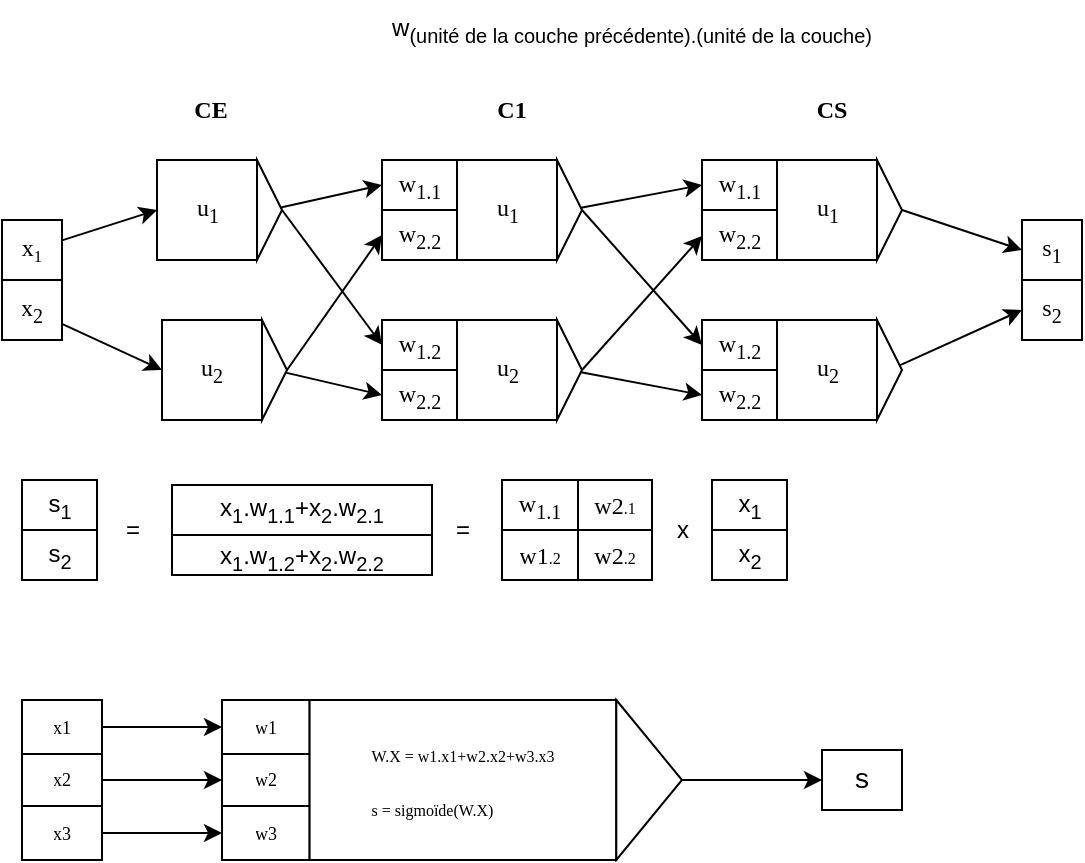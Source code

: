 <mxfile version="24.3.0" type="github">
  <diagram id="C5RBs43oDa-KdzZeNtuy" name="Page-1">
    <mxGraphModel dx="781" dy="423" grid="1" gridSize="10" guides="1" tooltips="1" connect="1" arrows="1" fold="1" page="1" pageScale="1" pageWidth="1169" pageHeight="827" math="1" shadow="0">
      <root>
        <mxCell id="WIyWlLk6GJQsqaUBKTNV-0" />
        <mxCell id="WIyWlLk6GJQsqaUBKTNV-1" parent="WIyWlLk6GJQsqaUBKTNV-0" />
        <mxCell id="LLCsSia3MjpJeiBKYf-Y-119" value="" style="shape=table;startSize=0;container=1;collapsible=0;childLayout=tableLayout;fontFamily=Verdana;fontSize=9;" vertex="1" parent="WIyWlLk6GJQsqaUBKTNV-1">
          <mxGeometry x="40" y="350" width="40" height="80" as="geometry" />
        </mxCell>
        <mxCell id="LLCsSia3MjpJeiBKYf-Y-120" value="" style="shape=tableRow;horizontal=0;startSize=0;swimlaneHead=0;swimlaneBody=0;strokeColor=inherit;top=0;left=0;bottom=0;right=0;collapsible=0;dropTarget=0;fillColor=none;points=[[0,0.5],[1,0.5]];portConstraint=eastwest;fontFamily=Verdana;fontSize=9;" vertex="1" parent="LLCsSia3MjpJeiBKYf-Y-119">
          <mxGeometry width="40" height="27" as="geometry" />
        </mxCell>
        <mxCell id="LLCsSia3MjpJeiBKYf-Y-121" value="x1" style="shape=partialRectangle;html=1;whiteSpace=wrap;connectable=0;strokeColor=inherit;overflow=hidden;fillColor=none;top=0;left=0;bottom=0;right=0;pointerEvents=1;fontFamily=Verdana;fontSize=9;" vertex="1" parent="LLCsSia3MjpJeiBKYf-Y-120">
          <mxGeometry width="40" height="27" as="geometry">
            <mxRectangle width="40" height="27" as="alternateBounds" />
          </mxGeometry>
        </mxCell>
        <mxCell id="LLCsSia3MjpJeiBKYf-Y-122" value="" style="shape=tableRow;horizontal=0;startSize=0;swimlaneHead=0;swimlaneBody=0;strokeColor=inherit;top=0;left=0;bottom=0;right=0;collapsible=0;dropTarget=0;fillColor=none;points=[[0,0.5],[1,0.5]];portConstraint=eastwest;fontFamily=Verdana;fontSize=9;" vertex="1" parent="LLCsSia3MjpJeiBKYf-Y-119">
          <mxGeometry y="27" width="40" height="26" as="geometry" />
        </mxCell>
        <mxCell id="LLCsSia3MjpJeiBKYf-Y-123" value="x2" style="shape=partialRectangle;html=1;whiteSpace=wrap;connectable=0;strokeColor=inherit;overflow=hidden;fillColor=none;top=0;left=0;bottom=0;right=0;pointerEvents=1;fontFamily=Verdana;fontSize=9;" vertex="1" parent="LLCsSia3MjpJeiBKYf-Y-122">
          <mxGeometry width="40" height="26" as="geometry">
            <mxRectangle width="40" height="26" as="alternateBounds" />
          </mxGeometry>
        </mxCell>
        <mxCell id="LLCsSia3MjpJeiBKYf-Y-124" value="" style="shape=tableRow;horizontal=0;startSize=0;swimlaneHead=0;swimlaneBody=0;strokeColor=inherit;top=0;left=0;bottom=0;right=0;collapsible=0;dropTarget=0;fillColor=none;points=[[0,0.5],[1,0.5]];portConstraint=eastwest;fontFamily=Verdana;fontSize=9;" vertex="1" parent="LLCsSia3MjpJeiBKYf-Y-119">
          <mxGeometry y="53" width="40" height="27" as="geometry" />
        </mxCell>
        <mxCell id="LLCsSia3MjpJeiBKYf-Y-125" value="x3" style="shape=partialRectangle;html=1;whiteSpace=wrap;connectable=0;strokeColor=inherit;overflow=hidden;fillColor=none;top=0;left=0;bottom=0;right=0;pointerEvents=1;fontFamily=Verdana;fontSize=9;" vertex="1" parent="LLCsSia3MjpJeiBKYf-Y-124">
          <mxGeometry width="40" height="27" as="geometry">
            <mxRectangle width="40" height="27" as="alternateBounds" />
          </mxGeometry>
        </mxCell>
        <mxCell id="LLCsSia3MjpJeiBKYf-Y-157" style="edgeStyle=none;rounded=0;orthogonalLoop=1;jettySize=auto;html=1;entryX=0;entryY=0.5;entryDx=0;entryDy=0;fontFamily=Verdana;" edge="1" parent="WIyWlLk6GJQsqaUBKTNV-1" target="LLCsSia3MjpJeiBKYf-Y-154">
          <mxGeometry relative="1" as="geometry">
            <mxPoint x="360" y="390" as="sourcePoint" />
          </mxGeometry>
        </mxCell>
        <mxCell id="LLCsSia3MjpJeiBKYf-Y-143" style="edgeStyle=none;rounded=0;orthogonalLoop=1;jettySize=auto;html=1;entryX=0;entryY=0.5;entryDx=0;entryDy=0;fontFamily=Verdana;" edge="1" parent="WIyWlLk6GJQsqaUBKTNV-1" source="LLCsSia3MjpJeiBKYf-Y-120" target="LLCsSia3MjpJeiBKYf-Y-132">
          <mxGeometry relative="1" as="geometry" />
        </mxCell>
        <mxCell id="LLCsSia3MjpJeiBKYf-Y-144" style="edgeStyle=none;rounded=0;orthogonalLoop=1;jettySize=auto;html=1;entryX=0;entryY=0.5;entryDx=0;entryDy=0;fontFamily=Verdana;" edge="1" parent="WIyWlLk6GJQsqaUBKTNV-1" source="LLCsSia3MjpJeiBKYf-Y-122" target="LLCsSia3MjpJeiBKYf-Y-134">
          <mxGeometry relative="1" as="geometry" />
        </mxCell>
        <mxCell id="LLCsSia3MjpJeiBKYf-Y-145" style="edgeStyle=none;rounded=0;orthogonalLoop=1;jettySize=auto;html=1;entryX=0;entryY=0.5;entryDx=0;entryDy=0;fontFamily=Verdana;" edge="1" parent="WIyWlLk6GJQsqaUBKTNV-1" source="LLCsSia3MjpJeiBKYf-Y-124" target="LLCsSia3MjpJeiBKYf-Y-136">
          <mxGeometry relative="1" as="geometry" />
        </mxCell>
        <mxCell id="LLCsSia3MjpJeiBKYf-Y-153" value="" style="shape=table;startSize=0;container=1;collapsible=0;childLayout=tableLayout;fontFamily=Verdana;" vertex="1" parent="WIyWlLk6GJQsqaUBKTNV-1">
          <mxGeometry x="440" y="375" width="40" height="30" as="geometry" />
        </mxCell>
        <mxCell id="LLCsSia3MjpJeiBKYf-Y-154" value="" style="shape=tableRow;horizontal=0;startSize=0;swimlaneHead=0;swimlaneBody=0;strokeColor=inherit;top=0;left=0;bottom=0;right=0;collapsible=0;dropTarget=0;fillColor=none;points=[[0,0.5],[1,0.5]];portConstraint=eastwest;fontFamily=Verdana;" vertex="1" parent="LLCsSia3MjpJeiBKYf-Y-153">
          <mxGeometry width="40" height="30" as="geometry" />
        </mxCell>
        <mxCell id="LLCsSia3MjpJeiBKYf-Y-155" value="&lt;span style=&quot;font-family: SFMono-Regular, Menlo, Monaco, Consolas, &amp;quot;Liberation Mono&amp;quot;, &amp;quot;Courier New&amp;quot;, monospace; font-size: 14px; text-align: left; background-color: rgb(255, 255, 255);&quot;&gt;s&lt;/span&gt;" style="shape=partialRectangle;html=1;whiteSpace=wrap;connectable=0;strokeColor=inherit;overflow=hidden;fillColor=none;top=0;left=0;bottom=0;right=0;pointerEvents=1;fontFamily=Verdana;" vertex="1" parent="LLCsSia3MjpJeiBKYf-Y-154">
          <mxGeometry width="40" height="30" as="geometry">
            <mxRectangle width="40" height="30" as="alternateBounds" />
          </mxGeometry>
        </mxCell>
        <mxCell id="LLCsSia3MjpJeiBKYf-Y-158" value="" style="group;fontFamily=Verdana;" vertex="1" connectable="0" parent="WIyWlLk6GJQsqaUBKTNV-1">
          <mxGeometry x="220" y="80" width="100" height="50" as="geometry" />
        </mxCell>
        <mxCell id="LLCsSia3MjpJeiBKYf-Y-146" value="" style="shape=table;startSize=0;container=1;collapsible=0;childLayout=tableLayout;fontFamily=Verdana;" vertex="1" parent="LLCsSia3MjpJeiBKYf-Y-158">
          <mxGeometry width="37.5" height="50" as="geometry" />
        </mxCell>
        <mxCell id="LLCsSia3MjpJeiBKYf-Y-147" value="" style="shape=tableRow;horizontal=0;startSize=0;swimlaneHead=0;swimlaneBody=0;strokeColor=inherit;top=0;left=0;bottom=0;right=0;collapsible=0;dropTarget=0;fillColor=none;points=[[0,0.5],[1,0.5]];portConstraint=eastwest;fontFamily=Verdana;" vertex="1" parent="LLCsSia3MjpJeiBKYf-Y-146">
          <mxGeometry width="37.5" height="25" as="geometry" />
        </mxCell>
        <mxCell id="LLCsSia3MjpJeiBKYf-Y-148" value="w&lt;sub&gt;1.1&lt;/sub&gt;" style="shape=partialRectangle;html=1;whiteSpace=wrap;connectable=0;strokeColor=inherit;overflow=hidden;fillColor=none;top=0;left=0;bottom=0;right=0;pointerEvents=1;fontFamily=Verdana;" vertex="1" parent="LLCsSia3MjpJeiBKYf-Y-147">
          <mxGeometry width="38" height="25" as="geometry">
            <mxRectangle width="38" height="25" as="alternateBounds" />
          </mxGeometry>
        </mxCell>
        <mxCell id="LLCsSia3MjpJeiBKYf-Y-149" value="" style="shape=tableRow;horizontal=0;startSize=0;swimlaneHead=0;swimlaneBody=0;strokeColor=inherit;top=0;left=0;bottom=0;right=0;collapsible=0;dropTarget=0;fillColor=none;points=[[0,0.5],[1,0.5]];portConstraint=eastwest;fontFamily=Verdana;" vertex="1" parent="LLCsSia3MjpJeiBKYf-Y-146">
          <mxGeometry y="25" width="37.5" height="25" as="geometry" />
        </mxCell>
        <mxCell id="LLCsSia3MjpJeiBKYf-Y-150" value="w&lt;sub&gt;2.2&lt;/sub&gt;" style="shape=partialRectangle;html=1;whiteSpace=wrap;connectable=0;strokeColor=inherit;overflow=hidden;fillColor=none;top=0;left=0;bottom=0;right=0;pointerEvents=1;fontFamily=Verdana;" vertex="1" parent="LLCsSia3MjpJeiBKYf-Y-149">
          <mxGeometry width="38" height="25" as="geometry">
            <mxRectangle width="38" height="25" as="alternateBounds" />
          </mxGeometry>
        </mxCell>
        <mxCell id="LLCsSia3MjpJeiBKYf-Y-151" value="u&lt;sub&gt;1&lt;/sub&gt;" style="whiteSpace=wrap;html=1;aspect=fixed;fontFamily=Verdana;" vertex="1" parent="LLCsSia3MjpJeiBKYf-Y-158">
          <mxGeometry x="37.5" width="50" height="50" as="geometry" />
        </mxCell>
        <mxCell id="LLCsSia3MjpJeiBKYf-Y-152" value="" style="triangle;whiteSpace=wrap;html=1;fontFamily=Verdana;" vertex="1" parent="LLCsSia3MjpJeiBKYf-Y-158">
          <mxGeometry x="87.5" width="12.5" height="50" as="geometry" />
        </mxCell>
        <mxCell id="LLCsSia3MjpJeiBKYf-Y-159" value="" style="group;fontFamily=Verdana;" vertex="1" connectable="0" parent="WIyWlLk6GJQsqaUBKTNV-1">
          <mxGeometry x="220" y="160" width="100" height="50" as="geometry" />
        </mxCell>
        <mxCell id="LLCsSia3MjpJeiBKYf-Y-160" value="" style="shape=table;startSize=0;container=1;collapsible=0;childLayout=tableLayout;fontFamily=Verdana;" vertex="1" parent="LLCsSia3MjpJeiBKYf-Y-159">
          <mxGeometry width="37.5" height="50" as="geometry" />
        </mxCell>
        <mxCell id="LLCsSia3MjpJeiBKYf-Y-161" value="" style="shape=tableRow;horizontal=0;startSize=0;swimlaneHead=0;swimlaneBody=0;strokeColor=inherit;top=0;left=0;bottom=0;right=0;collapsible=0;dropTarget=0;fillColor=none;points=[[0,0.5],[1,0.5]];portConstraint=eastwest;fontFamily=Verdana;" vertex="1" parent="LLCsSia3MjpJeiBKYf-Y-160">
          <mxGeometry width="37.5" height="25" as="geometry" />
        </mxCell>
        <mxCell id="LLCsSia3MjpJeiBKYf-Y-162" value="w&lt;sub&gt;1.2&lt;/sub&gt;" style="shape=partialRectangle;html=1;whiteSpace=wrap;connectable=0;strokeColor=inherit;overflow=hidden;fillColor=none;top=0;left=0;bottom=0;right=0;pointerEvents=1;fontFamily=Verdana;" vertex="1" parent="LLCsSia3MjpJeiBKYf-Y-161">
          <mxGeometry width="38" height="25" as="geometry">
            <mxRectangle width="38" height="25" as="alternateBounds" />
          </mxGeometry>
        </mxCell>
        <mxCell id="LLCsSia3MjpJeiBKYf-Y-163" value="" style="shape=tableRow;horizontal=0;startSize=0;swimlaneHead=0;swimlaneBody=0;strokeColor=inherit;top=0;left=0;bottom=0;right=0;collapsible=0;dropTarget=0;fillColor=none;points=[[0,0.5],[1,0.5]];portConstraint=eastwest;fontFamily=Verdana;" vertex="1" parent="LLCsSia3MjpJeiBKYf-Y-160">
          <mxGeometry y="25" width="37.5" height="25" as="geometry" />
        </mxCell>
        <mxCell id="LLCsSia3MjpJeiBKYf-Y-164" value="w&lt;sub&gt;2.2&lt;/sub&gt;" style="shape=partialRectangle;html=1;whiteSpace=wrap;connectable=0;strokeColor=inherit;overflow=hidden;fillColor=none;top=0;left=0;bottom=0;right=0;pointerEvents=1;fontFamily=Verdana;" vertex="1" parent="LLCsSia3MjpJeiBKYf-Y-163">
          <mxGeometry width="38" height="25" as="geometry">
            <mxRectangle width="38" height="25" as="alternateBounds" />
          </mxGeometry>
        </mxCell>
        <mxCell id="LLCsSia3MjpJeiBKYf-Y-165" value="u&lt;sub&gt;2&lt;/sub&gt;" style="whiteSpace=wrap;html=1;aspect=fixed;fontFamily=Verdana;" vertex="1" parent="LLCsSia3MjpJeiBKYf-Y-159">
          <mxGeometry x="37.5" width="50" height="50" as="geometry" />
        </mxCell>
        <mxCell id="LLCsSia3MjpJeiBKYf-Y-166" value="" style="triangle;whiteSpace=wrap;html=1;fontFamily=Verdana;" vertex="1" parent="LLCsSia3MjpJeiBKYf-Y-159">
          <mxGeometry x="87.5" width="12.5" height="50" as="geometry" />
        </mxCell>
        <mxCell id="LLCsSia3MjpJeiBKYf-Y-167" value="" style="group;fontFamily=Verdana;" vertex="1" connectable="0" parent="WIyWlLk6GJQsqaUBKTNV-1">
          <mxGeometry x="380" y="80" width="100" height="50" as="geometry" />
        </mxCell>
        <mxCell id="LLCsSia3MjpJeiBKYf-Y-168" value="" style="shape=table;startSize=0;container=1;collapsible=0;childLayout=tableLayout;fontFamily=Verdana;" vertex="1" parent="LLCsSia3MjpJeiBKYf-Y-167">
          <mxGeometry width="37.5" height="50" as="geometry" />
        </mxCell>
        <mxCell id="LLCsSia3MjpJeiBKYf-Y-169" value="" style="shape=tableRow;horizontal=0;startSize=0;swimlaneHead=0;swimlaneBody=0;strokeColor=inherit;top=0;left=0;bottom=0;right=0;collapsible=0;dropTarget=0;fillColor=none;points=[[0,0.5],[1,0.5]];portConstraint=eastwest;fontFamily=Verdana;" vertex="1" parent="LLCsSia3MjpJeiBKYf-Y-168">
          <mxGeometry width="37.5" height="25" as="geometry" />
        </mxCell>
        <mxCell id="LLCsSia3MjpJeiBKYf-Y-170" value="w&lt;sub&gt;1.1&lt;/sub&gt;" style="shape=partialRectangle;html=1;whiteSpace=wrap;connectable=0;strokeColor=inherit;overflow=hidden;fillColor=none;top=0;left=0;bottom=0;right=0;pointerEvents=1;fontFamily=Verdana;" vertex="1" parent="LLCsSia3MjpJeiBKYf-Y-169">
          <mxGeometry width="38" height="25" as="geometry">
            <mxRectangle width="38" height="25" as="alternateBounds" />
          </mxGeometry>
        </mxCell>
        <mxCell id="LLCsSia3MjpJeiBKYf-Y-171" value="" style="shape=tableRow;horizontal=0;startSize=0;swimlaneHead=0;swimlaneBody=0;strokeColor=inherit;top=0;left=0;bottom=0;right=0;collapsible=0;dropTarget=0;fillColor=none;points=[[0,0.5],[1,0.5]];portConstraint=eastwest;fontFamily=Verdana;" vertex="1" parent="LLCsSia3MjpJeiBKYf-Y-168">
          <mxGeometry y="25" width="37.5" height="25" as="geometry" />
        </mxCell>
        <mxCell id="LLCsSia3MjpJeiBKYf-Y-172" value="w&lt;sub&gt;2.2&lt;/sub&gt;" style="shape=partialRectangle;html=1;whiteSpace=wrap;connectable=0;strokeColor=inherit;overflow=hidden;fillColor=none;top=0;left=0;bottom=0;right=0;pointerEvents=1;fontFamily=Verdana;" vertex="1" parent="LLCsSia3MjpJeiBKYf-Y-171">
          <mxGeometry width="38" height="25" as="geometry">
            <mxRectangle width="38" height="25" as="alternateBounds" />
          </mxGeometry>
        </mxCell>
        <mxCell id="LLCsSia3MjpJeiBKYf-Y-173" value="u&lt;sub&gt;1&lt;/sub&gt;" style="whiteSpace=wrap;html=1;aspect=fixed;fontFamily=Verdana;" vertex="1" parent="LLCsSia3MjpJeiBKYf-Y-167">
          <mxGeometry x="37.5" width="50" height="50" as="geometry" />
        </mxCell>
        <mxCell id="LLCsSia3MjpJeiBKYf-Y-174" value="" style="triangle;whiteSpace=wrap;html=1;fontFamily=Verdana;" vertex="1" parent="LLCsSia3MjpJeiBKYf-Y-167">
          <mxGeometry x="87.5" width="12.5" height="50" as="geometry" />
        </mxCell>
        <mxCell id="LLCsSia3MjpJeiBKYf-Y-175" value="" style="group;fontFamily=Verdana;" vertex="1" connectable="0" parent="WIyWlLk6GJQsqaUBKTNV-1">
          <mxGeometry x="380" y="160" width="100" height="50" as="geometry" />
        </mxCell>
        <mxCell id="LLCsSia3MjpJeiBKYf-Y-176" value="" style="shape=table;startSize=0;container=1;collapsible=0;childLayout=tableLayout;fontFamily=Verdana;" vertex="1" parent="LLCsSia3MjpJeiBKYf-Y-175">
          <mxGeometry width="37.5" height="50" as="geometry" />
        </mxCell>
        <mxCell id="LLCsSia3MjpJeiBKYf-Y-177" value="" style="shape=tableRow;horizontal=0;startSize=0;swimlaneHead=0;swimlaneBody=0;strokeColor=inherit;top=0;left=0;bottom=0;right=0;collapsible=0;dropTarget=0;fillColor=none;points=[[0,0.5],[1,0.5]];portConstraint=eastwest;fontFamily=Verdana;" vertex="1" parent="LLCsSia3MjpJeiBKYf-Y-176">
          <mxGeometry width="37.5" height="25" as="geometry" />
        </mxCell>
        <mxCell id="LLCsSia3MjpJeiBKYf-Y-178" value="w&lt;sub&gt;1.2&lt;/sub&gt;" style="shape=partialRectangle;html=1;whiteSpace=wrap;connectable=0;strokeColor=inherit;overflow=hidden;fillColor=none;top=0;left=0;bottom=0;right=0;pointerEvents=1;fontFamily=Verdana;" vertex="1" parent="LLCsSia3MjpJeiBKYf-Y-177">
          <mxGeometry width="38" height="25" as="geometry">
            <mxRectangle width="38" height="25" as="alternateBounds" />
          </mxGeometry>
        </mxCell>
        <mxCell id="LLCsSia3MjpJeiBKYf-Y-179" value="" style="shape=tableRow;horizontal=0;startSize=0;swimlaneHead=0;swimlaneBody=0;strokeColor=inherit;top=0;left=0;bottom=0;right=0;collapsible=0;dropTarget=0;fillColor=none;points=[[0,0.5],[1,0.5]];portConstraint=eastwest;fontFamily=Verdana;" vertex="1" parent="LLCsSia3MjpJeiBKYf-Y-176">
          <mxGeometry y="25" width="37.5" height="25" as="geometry" />
        </mxCell>
        <mxCell id="LLCsSia3MjpJeiBKYf-Y-180" value="w&lt;sub&gt;2.2&lt;/sub&gt;" style="shape=partialRectangle;html=1;whiteSpace=wrap;connectable=0;strokeColor=inherit;overflow=hidden;fillColor=none;top=0;left=0;bottom=0;right=0;pointerEvents=1;fontFamily=Verdana;" vertex="1" parent="LLCsSia3MjpJeiBKYf-Y-179">
          <mxGeometry width="38" height="25" as="geometry">
            <mxRectangle width="38" height="25" as="alternateBounds" />
          </mxGeometry>
        </mxCell>
        <mxCell id="LLCsSia3MjpJeiBKYf-Y-181" value="u&lt;sub&gt;2&lt;/sub&gt;" style="whiteSpace=wrap;html=1;aspect=fixed;fontFamily=Verdana;" vertex="1" parent="LLCsSia3MjpJeiBKYf-Y-175">
          <mxGeometry x="37.5" width="50" height="50" as="geometry" />
        </mxCell>
        <mxCell id="LLCsSia3MjpJeiBKYf-Y-182" value="" style="triangle;whiteSpace=wrap;html=1;fontFamily=Verdana;" vertex="1" parent="LLCsSia3MjpJeiBKYf-Y-175">
          <mxGeometry x="87.5" width="12.5" height="50" as="geometry" />
        </mxCell>
        <mxCell id="LLCsSia3MjpJeiBKYf-Y-183" style="edgeStyle=none;rounded=0;orthogonalLoop=1;jettySize=auto;html=1;entryX=0;entryY=0.5;entryDx=0;entryDy=0;fontFamily=Verdana;" edge="1" parent="WIyWlLk6GJQsqaUBKTNV-1" source="LLCsSia3MjpJeiBKYf-Y-152" target="LLCsSia3MjpJeiBKYf-Y-169">
          <mxGeometry relative="1" as="geometry" />
        </mxCell>
        <mxCell id="LLCsSia3MjpJeiBKYf-Y-184" style="edgeStyle=none;rounded=0;orthogonalLoop=1;jettySize=auto;html=1;exitX=1;exitY=0.5;exitDx=0;exitDy=0;fontFamily=Verdana;" edge="1" parent="WIyWlLk6GJQsqaUBKTNV-1" source="LLCsSia3MjpJeiBKYf-Y-166">
          <mxGeometry relative="1" as="geometry">
            <mxPoint x="380" y="118" as="targetPoint" />
          </mxGeometry>
        </mxCell>
        <mxCell id="LLCsSia3MjpJeiBKYf-Y-186" style="edgeStyle=none;rounded=0;orthogonalLoop=1;jettySize=auto;html=1;entryX=0;entryY=0.5;entryDx=0;entryDy=0;fontFamily=Verdana;" edge="1" parent="WIyWlLk6GJQsqaUBKTNV-1" target="LLCsSia3MjpJeiBKYf-Y-177">
          <mxGeometry relative="1" as="geometry">
            <mxPoint x="320" y="105" as="sourcePoint" />
          </mxGeometry>
        </mxCell>
        <mxCell id="LLCsSia3MjpJeiBKYf-Y-187" style="edgeStyle=none;rounded=0;orthogonalLoop=1;jettySize=auto;html=1;entryX=0;entryY=0.5;entryDx=0;entryDy=0;fontFamily=Verdana;" edge="1" parent="WIyWlLk6GJQsqaUBKTNV-1" source="LLCsSia3MjpJeiBKYf-Y-166" target="LLCsSia3MjpJeiBKYf-Y-179">
          <mxGeometry relative="1" as="geometry" />
        </mxCell>
        <mxCell id="LLCsSia3MjpJeiBKYf-Y-188" value="" style="shape=table;startSize=0;container=1;collapsible=0;childLayout=tableLayout;fontFamily=Verdana;" vertex="1" parent="WIyWlLk6GJQsqaUBKTNV-1">
          <mxGeometry x="540" y="110" width="30" height="60" as="geometry" />
        </mxCell>
        <mxCell id="LLCsSia3MjpJeiBKYf-Y-189" value="" style="shape=tableRow;horizontal=0;startSize=0;swimlaneHead=0;swimlaneBody=0;strokeColor=inherit;top=0;left=0;bottom=0;right=0;collapsible=0;dropTarget=0;fillColor=none;points=[[0,0.5],[1,0.5]];portConstraint=eastwest;fontFamily=Verdana;" vertex="1" parent="LLCsSia3MjpJeiBKYf-Y-188">
          <mxGeometry width="30" height="30" as="geometry" />
        </mxCell>
        <mxCell id="LLCsSia3MjpJeiBKYf-Y-190" value="s&lt;sub&gt;1&lt;/sub&gt;" style="shape=partialRectangle;html=1;whiteSpace=wrap;connectable=0;strokeColor=inherit;overflow=hidden;fillColor=none;top=0;left=0;bottom=0;right=0;pointerEvents=1;fontFamily=Verdana;" vertex="1" parent="LLCsSia3MjpJeiBKYf-Y-189">
          <mxGeometry width="30" height="30" as="geometry">
            <mxRectangle width="30" height="30" as="alternateBounds" />
          </mxGeometry>
        </mxCell>
        <mxCell id="LLCsSia3MjpJeiBKYf-Y-191" value="" style="shape=tableRow;horizontal=0;startSize=0;swimlaneHead=0;swimlaneBody=0;strokeColor=inherit;top=0;left=0;bottom=0;right=0;collapsible=0;dropTarget=0;fillColor=none;points=[[0,0.5],[1,0.5]];portConstraint=eastwest;fontFamily=Verdana;" vertex="1" parent="LLCsSia3MjpJeiBKYf-Y-188">
          <mxGeometry y="30" width="30" height="30" as="geometry" />
        </mxCell>
        <mxCell id="LLCsSia3MjpJeiBKYf-Y-192" value="s&lt;sub&gt;2&lt;/sub&gt;" style="shape=partialRectangle;html=1;whiteSpace=wrap;connectable=0;strokeColor=inherit;overflow=hidden;fillColor=none;top=0;left=0;bottom=0;right=0;pointerEvents=1;fontFamily=Verdana;" vertex="1" parent="LLCsSia3MjpJeiBKYf-Y-191">
          <mxGeometry width="30" height="30" as="geometry">
            <mxRectangle width="30" height="30" as="alternateBounds" />
          </mxGeometry>
        </mxCell>
        <mxCell id="LLCsSia3MjpJeiBKYf-Y-193" style="edgeStyle=none;rounded=0;orthogonalLoop=1;jettySize=auto;html=1;entryX=0;entryY=0.5;entryDx=0;entryDy=0;exitX=1;exitY=0.5;exitDx=0;exitDy=0;fontFamily=Verdana;" edge="1" parent="WIyWlLk6GJQsqaUBKTNV-1" source="LLCsSia3MjpJeiBKYf-Y-174" target="LLCsSia3MjpJeiBKYf-Y-189">
          <mxGeometry relative="1" as="geometry" />
        </mxCell>
        <mxCell id="LLCsSia3MjpJeiBKYf-Y-194" style="edgeStyle=none;rounded=0;orthogonalLoop=1;jettySize=auto;html=1;entryX=0;entryY=0.5;entryDx=0;entryDy=0;fontFamily=Verdana;" edge="1" parent="WIyWlLk6GJQsqaUBKTNV-1" source="LLCsSia3MjpJeiBKYf-Y-182" target="LLCsSia3MjpJeiBKYf-Y-191">
          <mxGeometry relative="1" as="geometry" />
        </mxCell>
        <mxCell id="LLCsSia3MjpJeiBKYf-Y-203" style="edgeStyle=none;rounded=0;orthogonalLoop=1;jettySize=auto;html=1;entryX=0;entryY=0.5;entryDx=0;entryDy=0;fontFamily=Verdana;" edge="1" parent="WIyWlLk6GJQsqaUBKTNV-1" source="LLCsSia3MjpJeiBKYf-Y-202" target="LLCsSia3MjpJeiBKYf-Y-147">
          <mxGeometry relative="1" as="geometry" />
        </mxCell>
        <mxCell id="LLCsSia3MjpJeiBKYf-Y-204" value="" style="group;fontFamily=Verdana;" vertex="1" connectable="0" parent="WIyWlLk6GJQsqaUBKTNV-1">
          <mxGeometry x="107.5" y="80" width="62.5" height="50" as="geometry" />
        </mxCell>
        <mxCell id="LLCsSia3MjpJeiBKYf-Y-201" value="u&lt;sub&gt;1&lt;/sub&gt;" style="whiteSpace=wrap;html=1;aspect=fixed;fontFamily=Verdana;" vertex="1" parent="LLCsSia3MjpJeiBKYf-Y-204">
          <mxGeometry width="50" height="50" as="geometry" />
        </mxCell>
        <mxCell id="LLCsSia3MjpJeiBKYf-Y-202" value="" style="triangle;whiteSpace=wrap;html=1;fontFamily=Verdana;" vertex="1" parent="LLCsSia3MjpJeiBKYf-Y-204">
          <mxGeometry x="50" width="12.5" height="50" as="geometry" />
        </mxCell>
        <mxCell id="LLCsSia3MjpJeiBKYf-Y-205" style="edgeStyle=none;rounded=0;orthogonalLoop=1;jettySize=auto;html=1;entryX=0;entryY=0.5;entryDx=0;entryDy=0;exitX=1;exitY=0.5;exitDx=0;exitDy=0;fontFamily=Verdana;" edge="1" parent="WIyWlLk6GJQsqaUBKTNV-1" source="LLCsSia3MjpJeiBKYf-Y-202" target="LLCsSia3MjpJeiBKYf-Y-161">
          <mxGeometry relative="1" as="geometry" />
        </mxCell>
        <mxCell id="LLCsSia3MjpJeiBKYf-Y-206" value="" style="group;fontFamily=Verdana;" vertex="1" connectable="0" parent="WIyWlLk6GJQsqaUBKTNV-1">
          <mxGeometry x="110" y="160" width="62.5" height="50" as="geometry" />
        </mxCell>
        <mxCell id="LLCsSia3MjpJeiBKYf-Y-207" value="u&lt;sub&gt;2&lt;/sub&gt;" style="whiteSpace=wrap;html=1;aspect=fixed;fontFamily=Verdana;" vertex="1" parent="LLCsSia3MjpJeiBKYf-Y-206">
          <mxGeometry width="50" height="50" as="geometry" />
        </mxCell>
        <mxCell id="LLCsSia3MjpJeiBKYf-Y-208" value="" style="triangle;whiteSpace=wrap;html=1;fontFamily=Verdana;" vertex="1" parent="LLCsSia3MjpJeiBKYf-Y-206">
          <mxGeometry x="50" width="12.5" height="50" as="geometry" />
        </mxCell>
        <mxCell id="LLCsSia3MjpJeiBKYf-Y-209" style="edgeStyle=none;rounded=0;orthogonalLoop=1;jettySize=auto;html=1;entryX=0;entryY=0.5;entryDx=0;entryDy=0;exitX=1;exitY=0.5;exitDx=0;exitDy=0;fontFamily=Verdana;" edge="1" parent="WIyWlLk6GJQsqaUBKTNV-1" source="LLCsSia3MjpJeiBKYf-Y-208" target="LLCsSia3MjpJeiBKYf-Y-149">
          <mxGeometry relative="1" as="geometry" />
        </mxCell>
        <mxCell id="LLCsSia3MjpJeiBKYf-Y-210" style="edgeStyle=none;rounded=0;orthogonalLoop=1;jettySize=auto;html=1;entryX=0;entryY=0.5;entryDx=0;entryDy=0;fontFamily=Verdana;" edge="1" parent="WIyWlLk6GJQsqaUBKTNV-1" source="LLCsSia3MjpJeiBKYf-Y-208" target="LLCsSia3MjpJeiBKYf-Y-163">
          <mxGeometry relative="1" as="geometry" />
        </mxCell>
        <mxCell id="LLCsSia3MjpJeiBKYf-Y-211" value="" style="shape=table;startSize=0;container=1;collapsible=0;childLayout=tableLayout;fontFamily=Verdana;" vertex="1" parent="WIyWlLk6GJQsqaUBKTNV-1">
          <mxGeometry x="30" y="110" width="30" height="60" as="geometry" />
        </mxCell>
        <mxCell id="LLCsSia3MjpJeiBKYf-Y-212" value="" style="shape=tableRow;horizontal=0;startSize=0;swimlaneHead=0;swimlaneBody=0;strokeColor=inherit;top=0;left=0;bottom=0;right=0;collapsible=0;dropTarget=0;fillColor=none;points=[[0,0.5],[1,0.5]];portConstraint=eastwest;fontFamily=Verdana;" vertex="1" parent="LLCsSia3MjpJeiBKYf-Y-211">
          <mxGeometry width="30" height="30" as="geometry" />
        </mxCell>
        <mxCell id="LLCsSia3MjpJeiBKYf-Y-213" value="x&lt;span style=&quot;font-size: 10px;&quot;&gt;&lt;sub&gt;1&lt;/sub&gt;&lt;/span&gt;" style="shape=partialRectangle;html=1;whiteSpace=wrap;connectable=0;strokeColor=inherit;overflow=hidden;fillColor=none;top=0;left=0;bottom=0;right=0;pointerEvents=1;fontFamily=Verdana;" vertex="1" parent="LLCsSia3MjpJeiBKYf-Y-212">
          <mxGeometry width="30" height="30" as="geometry">
            <mxRectangle width="30" height="30" as="alternateBounds" />
          </mxGeometry>
        </mxCell>
        <mxCell id="LLCsSia3MjpJeiBKYf-Y-214" value="" style="shape=tableRow;horizontal=0;startSize=0;swimlaneHead=0;swimlaneBody=0;strokeColor=inherit;top=0;left=0;bottom=0;right=0;collapsible=0;dropTarget=0;fillColor=none;points=[[0,0.5],[1,0.5]];portConstraint=eastwest;fontFamily=Verdana;" vertex="1" parent="LLCsSia3MjpJeiBKYf-Y-211">
          <mxGeometry y="30" width="30" height="30" as="geometry" />
        </mxCell>
        <mxCell id="LLCsSia3MjpJeiBKYf-Y-215" value="x&lt;sub&gt;2&lt;/sub&gt;" style="shape=partialRectangle;html=1;whiteSpace=wrap;connectable=0;strokeColor=inherit;overflow=hidden;fillColor=none;top=0;left=0;bottom=0;right=0;pointerEvents=1;fontFamily=Verdana;" vertex="1" parent="LLCsSia3MjpJeiBKYf-Y-214">
          <mxGeometry width="30" height="30" as="geometry">
            <mxRectangle width="30" height="30" as="alternateBounds" />
          </mxGeometry>
        </mxCell>
        <mxCell id="LLCsSia3MjpJeiBKYf-Y-216" style="edgeStyle=none;rounded=0;orthogonalLoop=1;jettySize=auto;html=1;entryX=0;entryY=0.5;entryDx=0;entryDy=0;fontFamily=Verdana;" edge="1" parent="WIyWlLk6GJQsqaUBKTNV-1" source="LLCsSia3MjpJeiBKYf-Y-212" target="LLCsSia3MjpJeiBKYf-Y-201">
          <mxGeometry relative="1" as="geometry" />
        </mxCell>
        <mxCell id="LLCsSia3MjpJeiBKYf-Y-217" style="edgeStyle=none;rounded=0;orthogonalLoop=1;jettySize=auto;html=1;entryX=0;entryY=0.5;entryDx=0;entryDy=0;fontFamily=Verdana;" edge="1" parent="WIyWlLk6GJQsqaUBKTNV-1" source="LLCsSia3MjpJeiBKYf-Y-214" target="LLCsSia3MjpJeiBKYf-Y-207">
          <mxGeometry relative="1" as="geometry" />
        </mxCell>
        <mxCell id="LLCsSia3MjpJeiBKYf-Y-218" value="CE" style="text;html=1;align=center;verticalAlign=middle;whiteSpace=wrap;rounded=0;fontFamily=Verdana;fontStyle=1" vertex="1" parent="WIyWlLk6GJQsqaUBKTNV-1">
          <mxGeometry x="107.5" y="40" width="52.5" height="30" as="geometry" />
        </mxCell>
        <mxCell id="LLCsSia3MjpJeiBKYf-Y-219" value="C1" style="text;html=1;align=center;verticalAlign=middle;whiteSpace=wrap;rounded=0;fontFamily=Verdana;fontStyle=1" vertex="1" parent="WIyWlLk6GJQsqaUBKTNV-1">
          <mxGeometry x="260" y="40" width="50" height="30" as="geometry" />
        </mxCell>
        <mxCell id="LLCsSia3MjpJeiBKYf-Y-220" value="CS" style="text;html=1;align=center;verticalAlign=middle;whiteSpace=wrap;rounded=0;fontFamily=Verdana;fontStyle=1" vertex="1" parent="WIyWlLk6GJQsqaUBKTNV-1">
          <mxGeometry x="420" y="40" width="50" height="30" as="geometry" />
        </mxCell>
        <mxCell id="LLCsSia3MjpJeiBKYf-Y-221" value="" style="group" vertex="1" connectable="0" parent="WIyWlLk6GJQsqaUBKTNV-1">
          <mxGeometry x="140" y="350" width="230" height="80" as="geometry" />
        </mxCell>
        <mxCell id="LLCsSia3MjpJeiBKYf-Y-222" style="edgeStyle=orthogonalEdgeStyle;rounded=0;orthogonalLoop=1;jettySize=auto;html=1;exitX=1;exitY=0.5;exitDx=0;exitDy=0;" edge="1" parent="LLCsSia3MjpJeiBKYf-Y-221" source="LLCsSia3MjpJeiBKYf-Y-142">
          <mxGeometry relative="1" as="geometry">
            <mxPoint x="200" y="40.2" as="targetPoint" />
          </mxGeometry>
        </mxCell>
        <mxCell id="LLCsSia3MjpJeiBKYf-Y-223" value="" style="group" vertex="1" connectable="0" parent="LLCsSia3MjpJeiBKYf-Y-221">
          <mxGeometry width="230" height="80" as="geometry" />
        </mxCell>
        <mxCell id="LLCsSia3MjpJeiBKYf-Y-224" value="" style="group" vertex="1" connectable="0" parent="LLCsSia3MjpJeiBKYf-Y-223">
          <mxGeometry width="230" height="80" as="geometry" />
        </mxCell>
        <mxCell id="LLCsSia3MjpJeiBKYf-Y-131" value="" style="shape=table;startSize=0;container=1;collapsible=0;childLayout=tableLayout;fontFamily=Verdana;fontSize=9;" vertex="1" parent="LLCsSia3MjpJeiBKYf-Y-224">
          <mxGeometry width="43.81" height="80" as="geometry" />
        </mxCell>
        <mxCell id="LLCsSia3MjpJeiBKYf-Y-132" value="" style="shape=tableRow;horizontal=0;startSize=0;swimlaneHead=0;swimlaneBody=0;strokeColor=inherit;top=0;left=0;bottom=0;right=0;collapsible=0;dropTarget=0;fillColor=none;points=[[0,0.5],[1,0.5]];portConstraint=eastwest;fontFamily=Verdana;fontSize=9;" vertex="1" parent="LLCsSia3MjpJeiBKYf-Y-131">
          <mxGeometry width="43.81" height="27" as="geometry" />
        </mxCell>
        <mxCell id="LLCsSia3MjpJeiBKYf-Y-133" value="w1" style="shape=partialRectangle;html=1;whiteSpace=wrap;connectable=0;strokeColor=inherit;overflow=hidden;fillColor=none;top=0;left=0;bottom=0;right=0;pointerEvents=1;fontFamily=Verdana;fontSize=9;" vertex="1" parent="LLCsSia3MjpJeiBKYf-Y-132">
          <mxGeometry width="44" height="27" as="geometry">
            <mxRectangle width="44" height="27" as="alternateBounds" />
          </mxGeometry>
        </mxCell>
        <mxCell id="LLCsSia3MjpJeiBKYf-Y-134" value="" style="shape=tableRow;horizontal=0;startSize=0;swimlaneHead=0;swimlaneBody=0;strokeColor=inherit;top=0;left=0;bottom=0;right=0;collapsible=0;dropTarget=0;fillColor=none;points=[[0,0.5],[1,0.5]];portConstraint=eastwest;fontFamily=Verdana;fontSize=9;" vertex="1" parent="LLCsSia3MjpJeiBKYf-Y-131">
          <mxGeometry y="27" width="43.81" height="26" as="geometry" />
        </mxCell>
        <mxCell id="LLCsSia3MjpJeiBKYf-Y-135" value="w2" style="shape=partialRectangle;html=1;whiteSpace=wrap;connectable=0;strokeColor=inherit;overflow=hidden;fillColor=none;top=0;left=0;bottom=0;right=0;pointerEvents=1;fontFamily=Verdana;fontSize=9;" vertex="1" parent="LLCsSia3MjpJeiBKYf-Y-134">
          <mxGeometry width="44" height="26" as="geometry">
            <mxRectangle width="44" height="26" as="alternateBounds" />
          </mxGeometry>
        </mxCell>
        <mxCell id="LLCsSia3MjpJeiBKYf-Y-136" value="" style="shape=tableRow;horizontal=0;startSize=0;swimlaneHead=0;swimlaneBody=0;strokeColor=inherit;top=0;left=0;bottom=0;right=0;collapsible=0;dropTarget=0;fillColor=none;points=[[0,0.5],[1,0.5]];portConstraint=eastwest;fontFamily=Verdana;fontSize=9;" vertex="1" parent="LLCsSia3MjpJeiBKYf-Y-131">
          <mxGeometry y="53" width="43.81" height="27" as="geometry" />
        </mxCell>
        <mxCell id="LLCsSia3MjpJeiBKYf-Y-137" value="w3" style="shape=partialRectangle;html=1;whiteSpace=wrap;connectable=0;strokeColor=inherit;overflow=hidden;fillColor=none;top=0;left=0;bottom=0;right=0;pointerEvents=1;fontFamily=Verdana;fontSize=9;" vertex="1" parent="LLCsSia3MjpJeiBKYf-Y-136">
          <mxGeometry width="44" height="27" as="geometry">
            <mxRectangle width="44" height="27" as="alternateBounds" />
          </mxGeometry>
        </mxCell>
        <mxCell id="LLCsSia3MjpJeiBKYf-Y-141" value="&lt;p style=&quot;text-align: left;&quot;&gt;&lt;font style=&quot;font-size: 8px;&quot;&gt;W.X&amp;nbsp;&lt;/font&gt;&lt;span style=&quot;font-size: 8px; background-color: initial;&quot;&gt;= w1.x1+w2.x2+w3.x3&lt;/span&gt;&lt;/p&gt;&lt;p style=&quot;text-align: left;&quot;&gt;&lt;font style=&quot;font-size: 8px;&quot;&gt;s&lt;/font&gt;&lt;span style=&quot;font-size: 8px; background-color: initial;&quot;&gt;&amp;nbsp;= sigmoïde(W.X)&lt;/span&gt;&lt;/p&gt;" style="rounded=0;whiteSpace=wrap;html=1;fontFamily=Verdana;" vertex="1" parent="LLCsSia3MjpJeiBKYf-Y-224">
          <mxGeometry x="43.81" width="153.333" height="80" as="geometry" />
        </mxCell>
        <mxCell id="LLCsSia3MjpJeiBKYf-Y-142" value="" style="triangle;whiteSpace=wrap;html=1;fontFamily=Verdana;" vertex="1" parent="LLCsSia3MjpJeiBKYf-Y-224">
          <mxGeometry x="197.143" width="32.857" height="80" as="geometry" />
        </mxCell>
        <mxCell id="LLCsSia3MjpJeiBKYf-Y-235" value="" style="shape=table;startSize=0;container=1;collapsible=0;childLayout=tableLayout;" vertex="1" parent="WIyWlLk6GJQsqaUBKTNV-1">
          <mxGeometry x="385" y="240" width="37.5" height="50" as="geometry" />
        </mxCell>
        <mxCell id="LLCsSia3MjpJeiBKYf-Y-236" value="" style="shape=tableRow;horizontal=0;startSize=0;swimlaneHead=0;swimlaneBody=0;strokeColor=inherit;top=0;left=0;bottom=0;right=0;collapsible=0;dropTarget=0;fillColor=none;points=[[0,0.5],[1,0.5]];portConstraint=eastwest;" vertex="1" parent="LLCsSia3MjpJeiBKYf-Y-235">
          <mxGeometry width="37.5" height="25" as="geometry" />
        </mxCell>
        <mxCell id="LLCsSia3MjpJeiBKYf-Y-237" value="x&lt;sub&gt;1&lt;/sub&gt;" style="shape=partialRectangle;html=1;whiteSpace=wrap;connectable=0;strokeColor=inherit;overflow=hidden;fillColor=none;top=0;left=0;bottom=0;right=0;pointerEvents=1;" vertex="1" parent="LLCsSia3MjpJeiBKYf-Y-236">
          <mxGeometry width="38" height="25" as="geometry">
            <mxRectangle width="38" height="25" as="alternateBounds" />
          </mxGeometry>
        </mxCell>
        <mxCell id="LLCsSia3MjpJeiBKYf-Y-238" value="" style="shape=tableRow;horizontal=0;startSize=0;swimlaneHead=0;swimlaneBody=0;strokeColor=inherit;top=0;left=0;bottom=0;right=0;collapsible=0;dropTarget=0;fillColor=none;points=[[0,0.5],[1,0.5]];portConstraint=eastwest;" vertex="1" parent="LLCsSia3MjpJeiBKYf-Y-235">
          <mxGeometry y="25" width="37.5" height="25" as="geometry" />
        </mxCell>
        <mxCell id="LLCsSia3MjpJeiBKYf-Y-239" value="x&lt;sub&gt;2&lt;/sub&gt;" style="shape=partialRectangle;html=1;whiteSpace=wrap;connectable=0;strokeColor=inherit;overflow=hidden;fillColor=none;top=0;left=0;bottom=0;right=0;pointerEvents=1;" vertex="1" parent="LLCsSia3MjpJeiBKYf-Y-238">
          <mxGeometry width="38" height="25" as="geometry">
            <mxRectangle width="38" height="25" as="alternateBounds" />
          </mxGeometry>
        </mxCell>
        <mxCell id="LLCsSia3MjpJeiBKYf-Y-246" value="" style="shape=table;startSize=0;container=1;collapsible=0;childLayout=tableLayout;" vertex="1" parent="WIyWlLk6GJQsqaUBKTNV-1">
          <mxGeometry x="280" y="240" width="75" height="50" as="geometry" />
        </mxCell>
        <mxCell id="LLCsSia3MjpJeiBKYf-Y-247" value="" style="shape=tableRow;horizontal=0;startSize=0;swimlaneHead=0;swimlaneBody=0;strokeColor=inherit;top=0;left=0;bottom=0;right=0;collapsible=0;dropTarget=0;fillColor=none;points=[[0,0.5],[1,0.5]];portConstraint=eastwest;" vertex="1" parent="LLCsSia3MjpJeiBKYf-Y-246">
          <mxGeometry width="75" height="25" as="geometry" />
        </mxCell>
        <mxCell id="LLCsSia3MjpJeiBKYf-Y-248" value="&lt;span style=&quot;font-family: Verdana;&quot;&gt;w&lt;/span&gt;&lt;sub style=&quot;font-family: Verdana;&quot;&gt;1.1&lt;/sub&gt;" style="shape=partialRectangle;html=1;whiteSpace=wrap;connectable=0;strokeColor=inherit;overflow=hidden;fillColor=none;top=0;left=0;bottom=0;right=0;pointerEvents=1;" vertex="1" parent="LLCsSia3MjpJeiBKYf-Y-247">
          <mxGeometry width="38" height="25" as="geometry">
            <mxRectangle width="38" height="25" as="alternateBounds" />
          </mxGeometry>
        </mxCell>
        <mxCell id="LLCsSia3MjpJeiBKYf-Y-249" value="&lt;span style=&quot;font-family: Verdana;&quot;&gt;w2&lt;/span&gt;&lt;font style=&quot;font-family: Verdana; font-size: 8px;&quot;&gt;.1&lt;/font&gt;" style="shape=partialRectangle;html=1;whiteSpace=wrap;connectable=0;strokeColor=inherit;overflow=hidden;fillColor=none;top=0;left=0;bottom=0;right=0;pointerEvents=1;" vertex="1" parent="LLCsSia3MjpJeiBKYf-Y-247">
          <mxGeometry x="38" width="37" height="25" as="geometry">
            <mxRectangle width="37" height="25" as="alternateBounds" />
          </mxGeometry>
        </mxCell>
        <mxCell id="LLCsSia3MjpJeiBKYf-Y-250" value="" style="shape=tableRow;horizontal=0;startSize=0;swimlaneHead=0;swimlaneBody=0;strokeColor=inherit;top=0;left=0;bottom=0;right=0;collapsible=0;dropTarget=0;fillColor=none;points=[[0,0.5],[1,0.5]];portConstraint=eastwest;" vertex="1" parent="LLCsSia3MjpJeiBKYf-Y-246">
          <mxGeometry y="25" width="75" height="25" as="geometry" />
        </mxCell>
        <mxCell id="LLCsSia3MjpJeiBKYf-Y-251" value="&lt;span style=&quot;font-family: Verdana;&quot;&gt;w1&lt;/span&gt;&lt;font style=&quot;font-family: Verdana; font-size: 8px;&quot;&gt;.2&lt;/font&gt;" style="shape=partialRectangle;html=1;whiteSpace=wrap;connectable=0;strokeColor=inherit;overflow=hidden;fillColor=none;top=0;left=0;bottom=0;right=0;pointerEvents=1;" vertex="1" parent="LLCsSia3MjpJeiBKYf-Y-250">
          <mxGeometry width="38" height="25" as="geometry">
            <mxRectangle width="38" height="25" as="alternateBounds" />
          </mxGeometry>
        </mxCell>
        <mxCell id="LLCsSia3MjpJeiBKYf-Y-252" value="&lt;span style=&quot;font-family: Verdana;&quot;&gt;w2&lt;/span&gt;&lt;font style=&quot;font-family: Verdana; font-size: 8px;&quot;&gt;.2&lt;/font&gt;" style="shape=partialRectangle;html=1;whiteSpace=wrap;connectable=0;strokeColor=inherit;overflow=hidden;fillColor=none;top=0;left=0;bottom=0;right=0;pointerEvents=1;" vertex="1" parent="LLCsSia3MjpJeiBKYf-Y-250">
          <mxGeometry x="38" width="37" height="25" as="geometry">
            <mxRectangle width="37" height="25" as="alternateBounds" />
          </mxGeometry>
        </mxCell>
        <mxCell id="LLCsSia3MjpJeiBKYf-Y-253" value="x" style="text;html=1;align=center;verticalAlign=middle;resizable=0;points=[];autosize=1;strokeColor=none;fillColor=none;" vertex="1" parent="WIyWlLk6GJQsqaUBKTNV-1">
          <mxGeometry x="355" y="250" width="30" height="30" as="geometry" />
        </mxCell>
        <mxCell id="LLCsSia3MjpJeiBKYf-Y-254" value="=" style="text;html=1;align=center;verticalAlign=middle;resizable=0;points=[];autosize=1;strokeColor=none;fillColor=none;" vertex="1" parent="WIyWlLk6GJQsqaUBKTNV-1">
          <mxGeometry x="80" y="250" width="30" height="30" as="geometry" />
        </mxCell>
        <mxCell id="LLCsSia3MjpJeiBKYf-Y-255" value="" style="shape=table;startSize=0;container=1;collapsible=0;childLayout=tableLayout;" vertex="1" parent="WIyWlLk6GJQsqaUBKTNV-1">
          <mxGeometry x="115" y="242.5" width="130" height="45" as="geometry" />
        </mxCell>
        <mxCell id="LLCsSia3MjpJeiBKYf-Y-256" value="" style="shape=tableRow;horizontal=0;startSize=0;swimlaneHead=0;swimlaneBody=0;strokeColor=inherit;top=0;left=0;bottom=0;right=0;collapsible=0;dropTarget=0;fillColor=none;points=[[0,0.5],[1,0.5]];portConstraint=eastwest;" vertex="1" parent="LLCsSia3MjpJeiBKYf-Y-255">
          <mxGeometry width="130" height="25" as="geometry" />
        </mxCell>
        <mxCell id="LLCsSia3MjpJeiBKYf-Y-257" value="x&lt;sub&gt;1&lt;/sub&gt;.w&lt;sub&gt;1.1&lt;/sub&gt;+x&lt;sub&gt;2&lt;/sub&gt;.w&lt;sub&gt;2.1&lt;/sub&gt;" style="shape=partialRectangle;html=1;whiteSpace=wrap;connectable=0;strokeColor=inherit;overflow=hidden;fillColor=none;top=0;left=0;bottom=0;right=0;pointerEvents=1;" vertex="1" parent="LLCsSia3MjpJeiBKYf-Y-256">
          <mxGeometry width="130" height="25" as="geometry">
            <mxRectangle width="130" height="25" as="alternateBounds" />
          </mxGeometry>
        </mxCell>
        <mxCell id="LLCsSia3MjpJeiBKYf-Y-258" value="" style="shape=tableRow;horizontal=0;startSize=0;swimlaneHead=0;swimlaneBody=0;strokeColor=inherit;top=0;left=0;bottom=0;right=0;collapsible=0;dropTarget=0;fillColor=none;points=[[0,0.5],[1,0.5]];portConstraint=eastwest;" vertex="1" parent="LLCsSia3MjpJeiBKYf-Y-255">
          <mxGeometry y="25" width="130" height="20" as="geometry" />
        </mxCell>
        <mxCell id="LLCsSia3MjpJeiBKYf-Y-259" value="x&lt;sub&gt;1&lt;/sub&gt;.w&lt;sub&gt;1.2&lt;/sub&gt;+x&lt;sub&gt;2&lt;/sub&gt;.w&lt;sub&gt;2.2&lt;/sub&gt;" style="shape=partialRectangle;html=1;whiteSpace=wrap;connectable=0;strokeColor=inherit;overflow=hidden;fillColor=none;top=0;left=0;bottom=0;right=0;pointerEvents=1;" vertex="1" parent="LLCsSia3MjpJeiBKYf-Y-258">
          <mxGeometry width="130" height="20" as="geometry">
            <mxRectangle width="130" height="20" as="alternateBounds" />
          </mxGeometry>
        </mxCell>
        <mxCell id="LLCsSia3MjpJeiBKYf-Y-262" value="w&lt;sub&gt;(unité de la couche précédente).(unité de la couche)&lt;/sub&gt;" style="text;html=1;align=center;verticalAlign=middle;whiteSpace=wrap;rounded=0;" vertex="1" parent="WIyWlLk6GJQsqaUBKTNV-1">
          <mxGeometry x="190" width="310" height="30" as="geometry" />
        </mxCell>
        <mxCell id="LLCsSia3MjpJeiBKYf-Y-263" value="" style="shape=table;startSize=0;container=1;collapsible=0;childLayout=tableLayout;" vertex="1" parent="WIyWlLk6GJQsqaUBKTNV-1">
          <mxGeometry x="40" y="240" width="37.5" height="50" as="geometry" />
        </mxCell>
        <mxCell id="LLCsSia3MjpJeiBKYf-Y-264" value="" style="shape=tableRow;horizontal=0;startSize=0;swimlaneHead=0;swimlaneBody=0;strokeColor=inherit;top=0;left=0;bottom=0;right=0;collapsible=0;dropTarget=0;fillColor=none;points=[[0,0.5],[1,0.5]];portConstraint=eastwest;" vertex="1" parent="LLCsSia3MjpJeiBKYf-Y-263">
          <mxGeometry width="37.5" height="25" as="geometry" />
        </mxCell>
        <mxCell id="LLCsSia3MjpJeiBKYf-Y-265" value="s&lt;sub&gt;1&lt;/sub&gt;" style="shape=partialRectangle;html=1;whiteSpace=wrap;connectable=0;strokeColor=inherit;overflow=hidden;fillColor=none;top=0;left=0;bottom=0;right=0;pointerEvents=1;" vertex="1" parent="LLCsSia3MjpJeiBKYf-Y-264">
          <mxGeometry width="38" height="25" as="geometry">
            <mxRectangle width="38" height="25" as="alternateBounds" />
          </mxGeometry>
        </mxCell>
        <mxCell id="LLCsSia3MjpJeiBKYf-Y-266" value="" style="shape=tableRow;horizontal=0;startSize=0;swimlaneHead=0;swimlaneBody=0;strokeColor=inherit;top=0;left=0;bottom=0;right=0;collapsible=0;dropTarget=0;fillColor=none;points=[[0,0.5],[1,0.5]];portConstraint=eastwest;" vertex="1" parent="LLCsSia3MjpJeiBKYf-Y-263">
          <mxGeometry y="25" width="37.5" height="25" as="geometry" />
        </mxCell>
        <mxCell id="LLCsSia3MjpJeiBKYf-Y-267" value="s&lt;sub&gt;2&lt;/sub&gt;" style="shape=partialRectangle;html=1;whiteSpace=wrap;connectable=0;strokeColor=inherit;overflow=hidden;fillColor=none;top=0;left=0;bottom=0;right=0;pointerEvents=1;" vertex="1" parent="LLCsSia3MjpJeiBKYf-Y-266">
          <mxGeometry width="38" height="25" as="geometry">
            <mxRectangle width="38" height="25" as="alternateBounds" />
          </mxGeometry>
        </mxCell>
        <mxCell id="LLCsSia3MjpJeiBKYf-Y-268" value="=" style="text;html=1;align=center;verticalAlign=middle;resizable=0;points=[];autosize=1;strokeColor=none;fillColor=none;" vertex="1" parent="WIyWlLk6GJQsqaUBKTNV-1">
          <mxGeometry x="245" y="250" width="30" height="30" as="geometry" />
        </mxCell>
      </root>
    </mxGraphModel>
  </diagram>
</mxfile>
